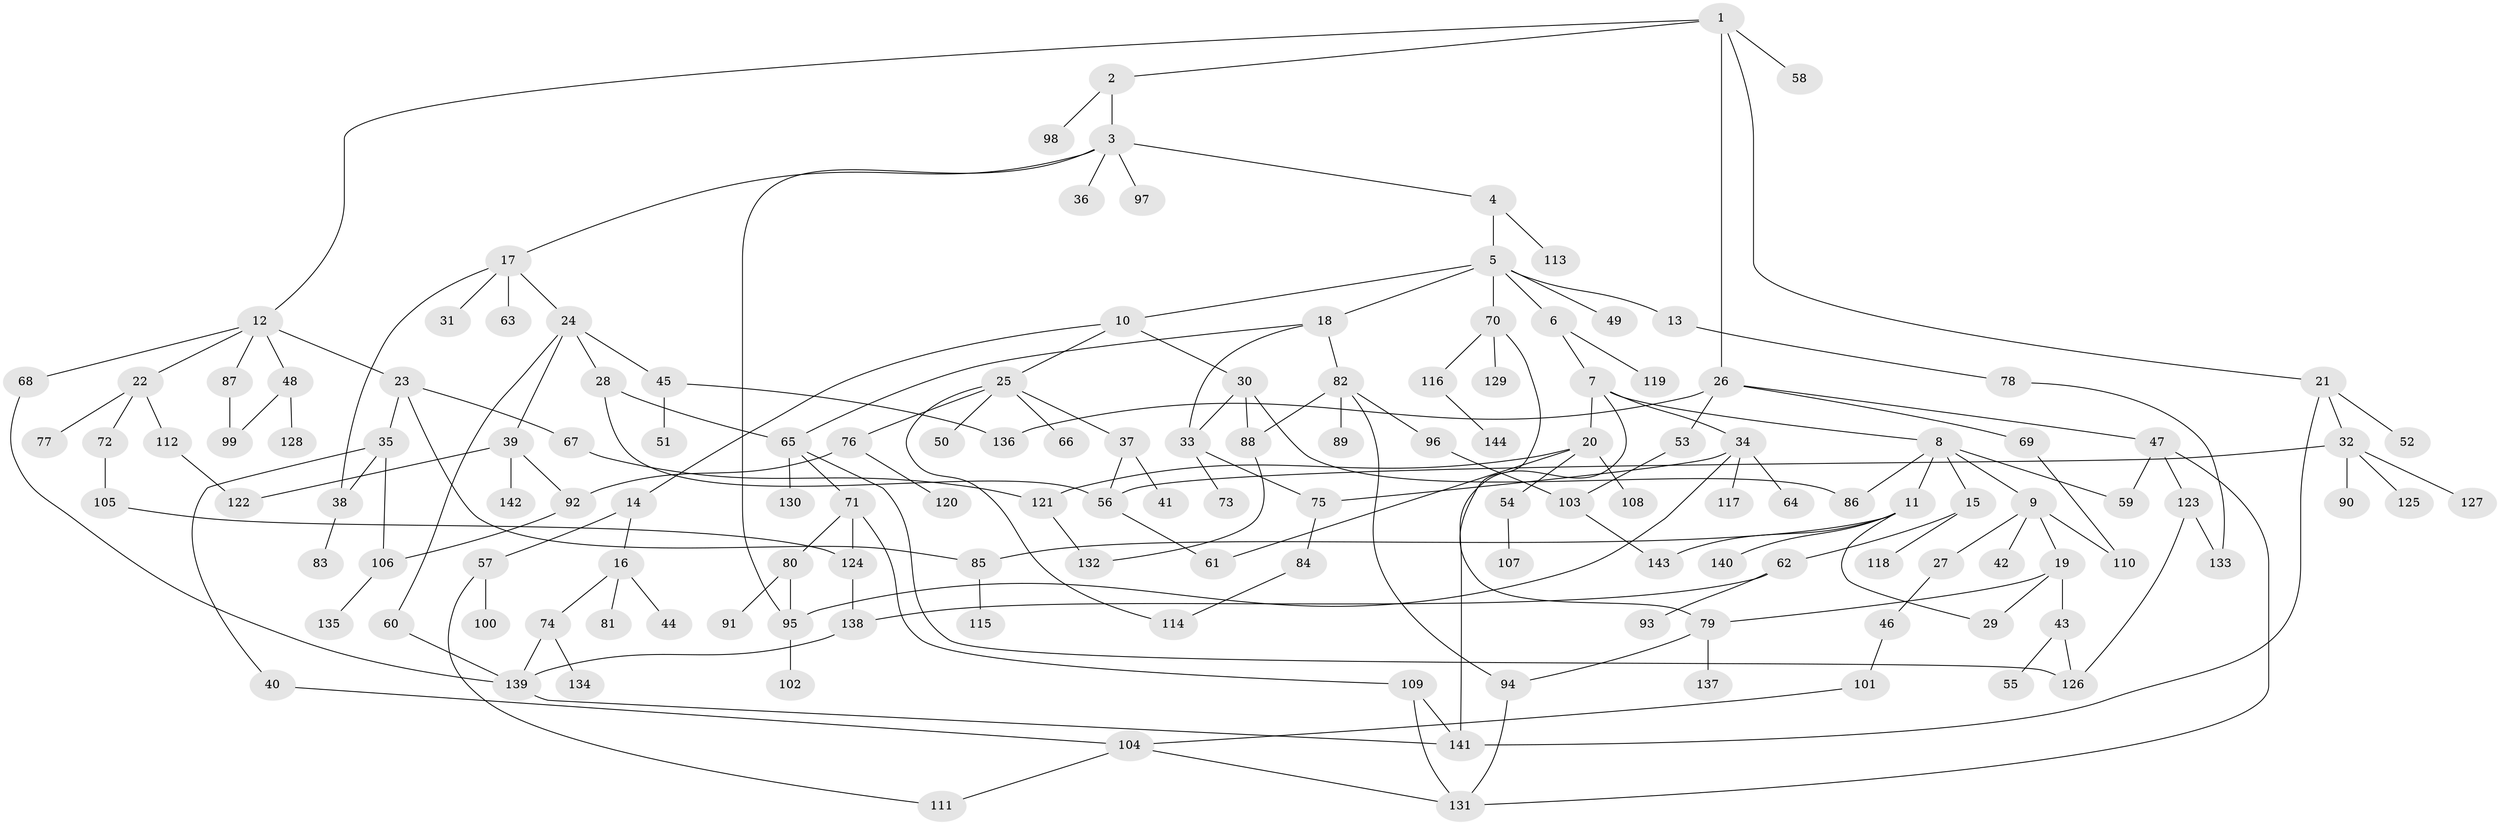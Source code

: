 // coarse degree distribution, {9: 0.020202020202020204, 2: 0.24242424242424243, 5: 0.08080808080808081, 3: 0.1414141414141414, 7: 0.020202020202020204, 6: 0.04040404040404041, 4: 0.1717171717171717, 1: 0.2828282828282828}
// Generated by graph-tools (version 1.1) at 2025/41/03/06/25 10:41:28]
// undirected, 144 vertices, 186 edges
graph export_dot {
graph [start="1"]
  node [color=gray90,style=filled];
  1;
  2;
  3;
  4;
  5;
  6;
  7;
  8;
  9;
  10;
  11;
  12;
  13;
  14;
  15;
  16;
  17;
  18;
  19;
  20;
  21;
  22;
  23;
  24;
  25;
  26;
  27;
  28;
  29;
  30;
  31;
  32;
  33;
  34;
  35;
  36;
  37;
  38;
  39;
  40;
  41;
  42;
  43;
  44;
  45;
  46;
  47;
  48;
  49;
  50;
  51;
  52;
  53;
  54;
  55;
  56;
  57;
  58;
  59;
  60;
  61;
  62;
  63;
  64;
  65;
  66;
  67;
  68;
  69;
  70;
  71;
  72;
  73;
  74;
  75;
  76;
  77;
  78;
  79;
  80;
  81;
  82;
  83;
  84;
  85;
  86;
  87;
  88;
  89;
  90;
  91;
  92;
  93;
  94;
  95;
  96;
  97;
  98;
  99;
  100;
  101;
  102;
  103;
  104;
  105;
  106;
  107;
  108;
  109;
  110;
  111;
  112;
  113;
  114;
  115;
  116;
  117;
  118;
  119;
  120;
  121;
  122;
  123;
  124;
  125;
  126;
  127;
  128;
  129;
  130;
  131;
  132;
  133;
  134;
  135;
  136;
  137;
  138;
  139;
  140;
  141;
  142;
  143;
  144;
  1 -- 2;
  1 -- 12;
  1 -- 21;
  1 -- 26;
  1 -- 58;
  2 -- 3;
  2 -- 98;
  3 -- 4;
  3 -- 17;
  3 -- 36;
  3 -- 95;
  3 -- 97;
  4 -- 5;
  4 -- 113;
  5 -- 6;
  5 -- 10;
  5 -- 13;
  5 -- 18;
  5 -- 49;
  5 -- 70;
  6 -- 7;
  6 -- 119;
  7 -- 8;
  7 -- 20;
  7 -- 34;
  7 -- 141;
  8 -- 9;
  8 -- 11;
  8 -- 15;
  8 -- 59;
  8 -- 86;
  9 -- 19;
  9 -- 27;
  9 -- 42;
  9 -- 110;
  10 -- 14;
  10 -- 25;
  10 -- 30;
  11 -- 29;
  11 -- 140;
  11 -- 85;
  11 -- 143;
  12 -- 22;
  12 -- 23;
  12 -- 48;
  12 -- 68;
  12 -- 87;
  13 -- 78;
  14 -- 16;
  14 -- 57;
  15 -- 62;
  15 -- 118;
  16 -- 44;
  16 -- 74;
  16 -- 81;
  17 -- 24;
  17 -- 31;
  17 -- 38;
  17 -- 63;
  18 -- 82;
  18 -- 65;
  18 -- 33;
  19 -- 43;
  19 -- 79;
  19 -- 29;
  20 -- 54;
  20 -- 108;
  20 -- 61;
  20 -- 121;
  21 -- 32;
  21 -- 52;
  21 -- 141;
  22 -- 72;
  22 -- 77;
  22 -- 112;
  23 -- 35;
  23 -- 67;
  23 -- 85;
  24 -- 28;
  24 -- 39;
  24 -- 45;
  24 -- 60;
  25 -- 37;
  25 -- 50;
  25 -- 66;
  25 -- 76;
  25 -- 114;
  26 -- 47;
  26 -- 53;
  26 -- 69;
  26 -- 136;
  27 -- 46;
  28 -- 65;
  28 -- 56;
  30 -- 33;
  30 -- 86;
  30 -- 88;
  32 -- 90;
  32 -- 125;
  32 -- 127;
  32 -- 56;
  33 -- 73;
  33 -- 75;
  34 -- 64;
  34 -- 75;
  34 -- 117;
  34 -- 95;
  35 -- 40;
  35 -- 106;
  35 -- 38;
  37 -- 41;
  37 -- 56;
  38 -- 83;
  39 -- 142;
  39 -- 92;
  39 -- 122;
  40 -- 104;
  43 -- 55;
  43 -- 126;
  45 -- 51;
  45 -- 136;
  46 -- 101;
  47 -- 123;
  47 -- 131;
  47 -- 59;
  48 -- 128;
  48 -- 99;
  53 -- 103;
  54 -- 107;
  56 -- 61;
  57 -- 100;
  57 -- 111;
  60 -- 139;
  62 -- 93;
  62 -- 138;
  65 -- 71;
  65 -- 130;
  65 -- 126;
  67 -- 121;
  68 -- 139;
  69 -- 110;
  70 -- 116;
  70 -- 129;
  70 -- 79;
  71 -- 80;
  71 -- 109;
  71 -- 124;
  72 -- 105;
  74 -- 134;
  74 -- 139;
  75 -- 84;
  76 -- 92;
  76 -- 120;
  78 -- 133;
  79 -- 94;
  79 -- 137;
  80 -- 91;
  80 -- 95;
  82 -- 89;
  82 -- 96;
  82 -- 88;
  82 -- 94;
  84 -- 114;
  85 -- 115;
  87 -- 99;
  88 -- 132;
  92 -- 106;
  94 -- 131;
  95 -- 102;
  96 -- 103;
  101 -- 104;
  103 -- 143;
  104 -- 111;
  104 -- 131;
  105 -- 124;
  106 -- 135;
  109 -- 141;
  109 -- 131;
  112 -- 122;
  116 -- 144;
  121 -- 132;
  123 -- 126;
  123 -- 133;
  124 -- 138;
  138 -- 139;
  139 -- 141;
}
